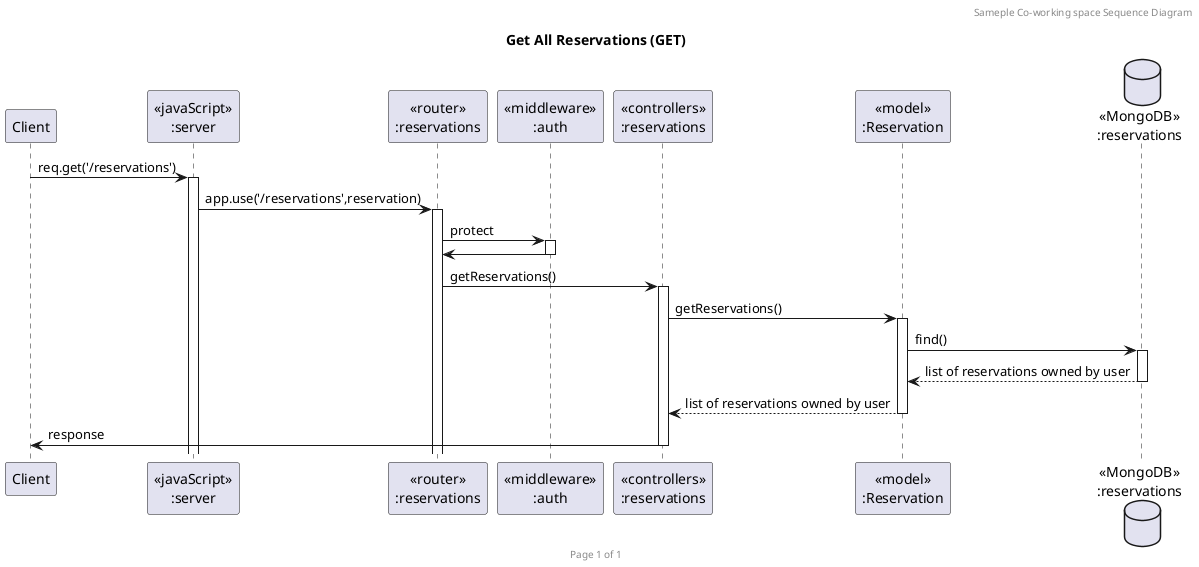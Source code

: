 @startuml Get All Reservations (GET)

header Sameple Co-working space Sequence Diagram
footer Page %page% of %lastpage%
title "Get All Reservations (GET)"

participant "Client" as client
participant "<<javaScript>>\n:server" as server
participant "<<router>>\n:reservations" as routerReservation
participant "<<middleware>>\n:auth" as middleware
participant "<<controllers>>\n:reservations" as controllersReservation
' participant "<<helper>>\n:helper" as helper
participant "<<model>>\n:Reservation" as modelReservation
database "<<MongoDB>>\n:reservations" as ReservationDatabase

client->server ++:req.get('/reservations')
server->routerReservation ++:app.use('/reservations',reservation)
routerReservation -> middleware ++: protect
middleware -> routerReservation --: 
routerReservation -> controllersReservation ++:getReservations()
controllersReservation->modelReservation ++:getReservations()
modelReservation ->ReservationDatabase ++: find()
ReservationDatabase --> modelReservation --: list of reservations owned by user
controllersReservation <-- modelReservation --:list of reservations owned by user
controllersReservation->client --:response

@enduml
